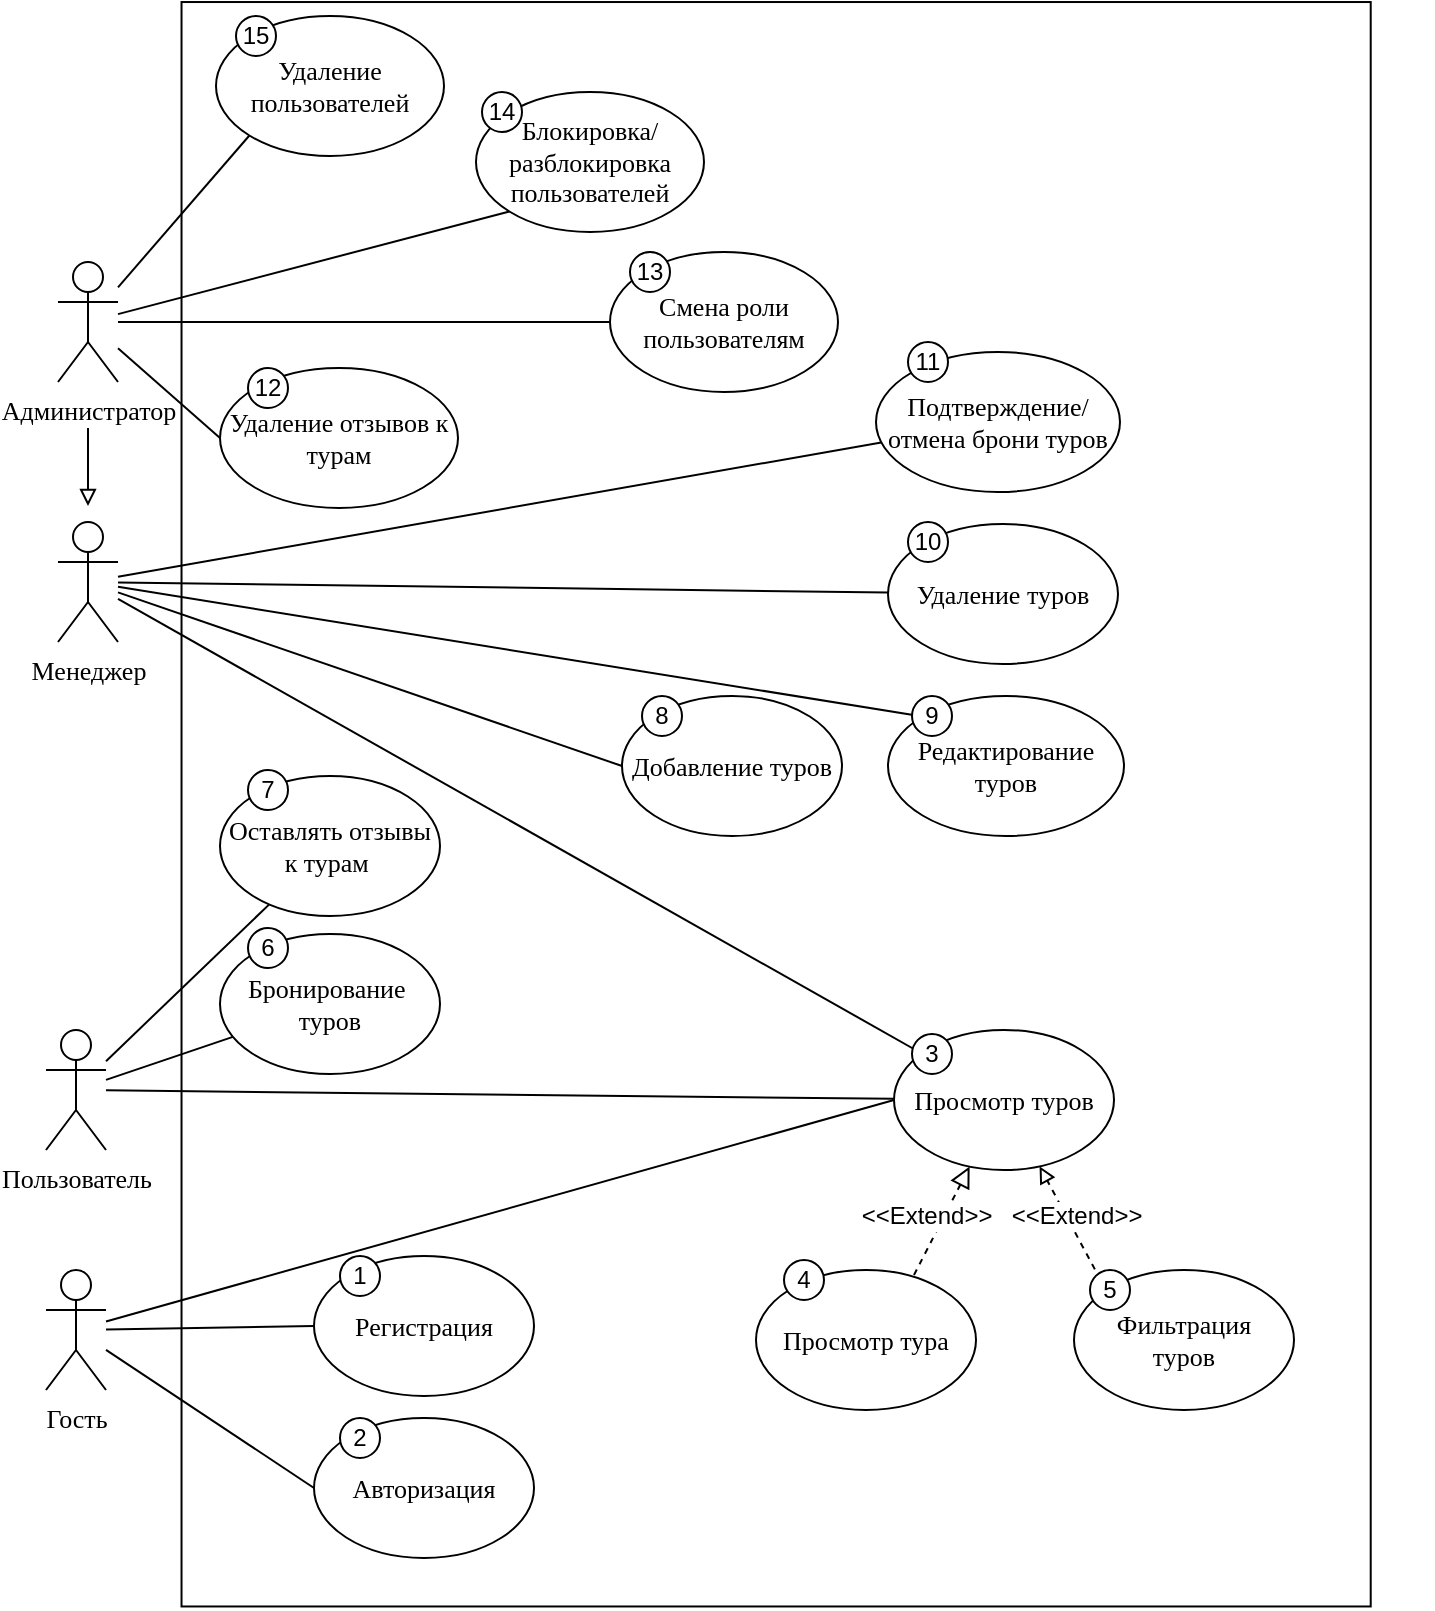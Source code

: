 <mxfile version="26.0.2">
  <diagram name="Страница — 1" id="NZbn_GLvDckBzevisfvI">
    <mxGraphModel dx="890" dy="557" grid="0" gridSize="10" guides="1" tooltips="1" connect="1" arrows="1" fold="1" page="0" pageScale="1" pageWidth="1169" pageHeight="827" math="0" shadow="0">
      <root>
        <mxCell id="0" />
        <mxCell id="1" parent="0" />
        <mxCell id="JH5U76IGOBcUqnHT-_Kr-2" value="" style="rounded=0;whiteSpace=wrap;html=1;rotation=90;" parent="1" vertex="1">
          <mxGeometry x="474.95" y="497.83" width="802.22" height="594.59" as="geometry" />
        </mxCell>
        <mxCell id="p_r1cKh_CzRkiVNsoP0s-77" style="edgeStyle=none;curved=1;rounded=0;orthogonalLoop=1;jettySize=auto;html=1;entryX=0;entryY=0.5;entryDx=0;entryDy=0;fontSize=12;startSize=8;endSize=8;endArrow=none;endFill=0;" parent="1" source="svQCepNTFexyG-QFbBfc-3" target="OeR3qFUjESxq3L1rICcf-10" edge="1">
          <mxGeometry relative="1" as="geometry" />
        </mxCell>
        <mxCell id="p_r1cKh_CzRkiVNsoP0s-78" style="edgeStyle=none;curved=1;rounded=0;orthogonalLoop=1;jettySize=auto;html=1;entryX=0;entryY=0.5;entryDx=0;entryDy=0;fontSize=12;startSize=8;endSize=8;endArrow=none;endFill=0;" parent="1" source="svQCepNTFexyG-QFbBfc-3" target="p_r1cKh_CzRkiVNsoP0s-5" edge="1">
          <mxGeometry relative="1" as="geometry" />
        </mxCell>
        <mxCell id="bwHQZoLI509qidypqNT2-47" style="rounded=0;orthogonalLoop=1;jettySize=auto;html=1;entryX=0;entryY=0.5;entryDx=0;entryDy=0;endArrow=none;endFill=0;" parent="1" source="svQCepNTFexyG-QFbBfc-3" target="JH5U76IGOBcUqnHT-_Kr-12" edge="1">
          <mxGeometry relative="1" as="geometry" />
        </mxCell>
        <mxCell id="svQCepNTFexyG-QFbBfc-3" value="Гость" style="shape=umlActor;verticalLabelPosition=bottom;verticalAlign=top;html=1;outlineConnect=0;fontFamily=Times New Roman;fontSize=13;" parent="1" vertex="1">
          <mxGeometry x="511" y="1028" width="30" height="60" as="geometry" />
        </mxCell>
        <mxCell id="OeR3qFUjESxq3L1rICcf-12" style="edgeStyle=none;shape=connector;rounded=0;orthogonalLoop=1;jettySize=auto;html=1;labelBackgroundColor=default;strokeColor=default;align=center;verticalAlign=middle;fontFamily=Helvetica;fontSize=11;fontColor=default;endArrow=none;endFill=0;" parent="1" source="svQCepNTFexyG-QFbBfc-7" target="OeR3qFUjESxq3L1rICcf-9" edge="1">
          <mxGeometry relative="1" as="geometry" />
        </mxCell>
        <mxCell id="OeR3qFUjESxq3L1rICcf-13" style="edgeStyle=none;shape=connector;rounded=0;orthogonalLoop=1;jettySize=auto;html=1;labelBackgroundColor=default;strokeColor=default;align=center;verticalAlign=middle;fontFamily=Helvetica;fontSize=11;fontColor=default;endArrow=none;endFill=0;" parent="1" source="svQCepNTFexyG-QFbBfc-7" target="OeR3qFUjESxq3L1rICcf-8" edge="1">
          <mxGeometry relative="1" as="geometry" />
        </mxCell>
        <mxCell id="bwHQZoLI509qidypqNT2-44" style="rounded=0;orthogonalLoop=1;jettySize=auto;html=1;endArrow=none;endFill=0;" parent="1" source="svQCepNTFexyG-QFbBfc-7" target="OeR3qFUjESxq3L1rICcf-10" edge="1">
          <mxGeometry relative="1" as="geometry" />
        </mxCell>
        <mxCell id="svQCepNTFexyG-QFbBfc-7" value="Пользователь" style="shape=umlActor;verticalLabelPosition=bottom;verticalAlign=top;html=1;outlineConnect=0;fontFamily=Times New Roman;fontSize=13;" parent="1" vertex="1">
          <mxGeometry x="511" y="908" width="30" height="60" as="geometry" />
        </mxCell>
        <mxCell id="JH5U76IGOBcUqnHT-_Kr-21" style="rounded=0;orthogonalLoop=1;jettySize=auto;html=1;exitX=0;exitY=0;exitDx=0;exitDy=0;dashed=1;endArrow=block;endFill=0;" parent="1" source="OeR3qFUjESxq3L1rICcf-7" target="OeR3qFUjESxq3L1rICcf-10" edge="1">
          <mxGeometry relative="1" as="geometry" />
        </mxCell>
        <mxCell id="OeR3qFUjESxq3L1rICcf-7" value="&lt;font style=&quot;font-size: 13px;&quot;&gt;Фильтрация&lt;/font&gt;&lt;div&gt;&lt;font style=&quot;font-size: 13px;&quot;&gt;туров&lt;/font&gt;&lt;/div&gt;" style="ellipse;whiteSpace=wrap;html=1;fontFamily=Times New Roman;" parent="1" vertex="1">
          <mxGeometry x="1025" y="1028" width="110" height="70" as="geometry" />
        </mxCell>
        <mxCell id="OeR3qFUjESxq3L1rICcf-8" value="&lt;font&gt;Бронирование&amp;nbsp;&lt;/font&gt;&lt;div&gt;&lt;font&gt;туров&lt;/font&gt;&lt;/div&gt;" style="ellipse;whiteSpace=wrap;html=1;fontFamily=Times New Roman;fontSize=13;" parent="1" vertex="1">
          <mxGeometry x="598" y="860" width="110" height="70" as="geometry" />
        </mxCell>
        <mxCell id="OeR3qFUjESxq3L1rICcf-9" value="&lt;font&gt;Оставлять отзывы к турам&amp;nbsp;&lt;/font&gt;" style="ellipse;whiteSpace=wrap;html=1;fontFamily=Times New Roman;fontSize=13;" parent="1" vertex="1">
          <mxGeometry x="598" y="781" width="110" height="70" as="geometry" />
        </mxCell>
        <mxCell id="p_r1cKh_CzRkiVNsoP0s-66" style="edgeStyle=none;curved=1;rounded=0;orthogonalLoop=1;jettySize=auto;html=1;entryX=0.709;entryY=0.064;entryDx=0;entryDy=0;fontSize=12;startSize=8;endSize=8;endArrow=none;endFill=0;startArrow=block;startFill=0;dashed=1;entryPerimeter=0;" parent="1" source="OeR3qFUjESxq3L1rICcf-10" target="p_r1cKh_CzRkiVNsoP0s-64" edge="1">
          <mxGeometry relative="1" as="geometry" />
        </mxCell>
        <mxCell id="OeR3qFUjESxq3L1rICcf-10" value="&lt;font style=&quot;font-size: 13px;&quot;&gt;Просмотр туров&lt;/font&gt;" style="ellipse;whiteSpace=wrap;html=1;fontFamily=Times New Roman;" parent="1" vertex="1">
          <mxGeometry x="935" y="908" width="110" height="70" as="geometry" />
        </mxCell>
        <mxCell id="Tde1RYHnbCcCl4A8BDwN-25" style="rounded=0;orthogonalLoop=1;jettySize=auto;html=1;exitX=0;exitY=0.5;exitDx=0;exitDy=0;endArrow=none;endFill=0;" parent="1" source="OeR3qFUjESxq3L1rICcf-15" target="zMWsZsheXrGuxRjLxGXC-20" edge="1">
          <mxGeometry relative="1" as="geometry" />
        </mxCell>
        <mxCell id="OeR3qFUjESxq3L1rICcf-15" value="Добавление туров" style="ellipse;whiteSpace=wrap;html=1;fontFamily=Times New Roman;fontSize=13;" parent="1" vertex="1">
          <mxGeometry x="799" y="741" width="110" height="70" as="geometry" />
        </mxCell>
        <mxCell id="Tde1RYHnbCcCl4A8BDwN-27" style="rounded=0;orthogonalLoop=1;jettySize=auto;html=1;endArrow=none;endFill=0;" parent="1" source="OeR3qFUjESxq3L1rICcf-21" target="zMWsZsheXrGuxRjLxGXC-20" edge="1">
          <mxGeometry relative="1" as="geometry" />
        </mxCell>
        <mxCell id="OeR3qFUjESxq3L1rICcf-21" value="Удаление туров" style="ellipse;whiteSpace=wrap;html=1;fontFamily=Times New Roman;fontSize=13;" parent="1" vertex="1">
          <mxGeometry x="932" y="655" width="115" height="70" as="geometry" />
        </mxCell>
        <mxCell id="bwHQZoLI509qidypqNT2-43" style="rounded=0;orthogonalLoop=1;jettySize=auto;html=1;endArrow=none;endFill=0;" parent="1" source="zMWsZsheXrGuxRjLxGXC-20" target="OeR3qFUjESxq3L1rICcf-10" edge="1">
          <mxGeometry relative="1" as="geometry" />
        </mxCell>
        <mxCell id="zMWsZsheXrGuxRjLxGXC-20" value="Менеджер" style="shape=umlActor;verticalLabelPosition=bottom;verticalAlign=top;html=1;outlineConnect=0;fontFamily=Times New Roman;fontSize=13;" parent="1" vertex="1">
          <mxGeometry x="517" y="654" width="30" height="60" as="geometry" />
        </mxCell>
        <mxCell id="Tde1RYHnbCcCl4A8BDwN-26" style="rounded=0;orthogonalLoop=1;jettySize=auto;html=1;exitX=0;exitY=0;exitDx=0;exitDy=0;endArrow=none;endFill=0;" parent="1" source="zMWsZsheXrGuxRjLxGXC-26" target="zMWsZsheXrGuxRjLxGXC-20" edge="1">
          <mxGeometry relative="1" as="geometry" />
        </mxCell>
        <mxCell id="zMWsZsheXrGuxRjLxGXC-26" value="Редактирование туров" style="ellipse;whiteSpace=wrap;html=1;fontFamily=Times New Roman;fontSize=13;" parent="1" vertex="1">
          <mxGeometry x="932" y="741" width="118" height="70" as="geometry" />
        </mxCell>
        <mxCell id="Tde1RYHnbCcCl4A8BDwN-28" style="rounded=0;orthogonalLoop=1;jettySize=auto;html=1;endArrow=none;endFill=0;" parent="1" source="zMWsZsheXrGuxRjLxGXC-27" target="zMWsZsheXrGuxRjLxGXC-20" edge="1">
          <mxGeometry relative="1" as="geometry" />
        </mxCell>
        <mxCell id="zMWsZsheXrGuxRjLxGXC-27" value="Подтверждение/отмена брони туров" style="ellipse;whiteSpace=wrap;html=1;fontFamily=Times New Roman;fontSize=13;" parent="1" vertex="1">
          <mxGeometry x="926" y="569" width="122" height="70" as="geometry" />
        </mxCell>
        <mxCell id="nBBlVvWBp2isnyXZccdl-5" style="edgeStyle=none;curved=1;rounded=0;orthogonalLoop=1;jettySize=auto;html=1;entryX=0;entryY=0.5;entryDx=0;entryDy=0;fontSize=12;startSize=8;endSize=8;endArrow=none;endFill=0;" parent="1" source="zMWsZsheXrGuxRjLxGXC-35" target="zMWsZsheXrGuxRjLxGXC-46" edge="1">
          <mxGeometry relative="1" as="geometry" />
        </mxCell>
        <mxCell id="SSumNysxTkyqhvxM6G0D-15" style="rounded=0;orthogonalLoop=1;jettySize=auto;html=1;entryX=0;entryY=1;entryDx=0;entryDy=0;endArrow=none;endFill=0;" parent="1" source="zMWsZsheXrGuxRjLxGXC-35" target="zMWsZsheXrGuxRjLxGXC-45" edge="1">
          <mxGeometry relative="1" as="geometry">
            <mxPoint x="810.0" y="461" as="targetPoint" />
          </mxGeometry>
        </mxCell>
        <mxCell id="zMWsZsheXrGuxRjLxGXC-35" value="Администратор" style="shape=umlActor;verticalLabelPosition=bottom;verticalAlign=top;html=1;outlineConnect=0;fontFamily=Times New Roman;fontSize=13;" parent="1" vertex="1">
          <mxGeometry x="517" y="524" width="30" height="60" as="geometry" />
        </mxCell>
        <mxCell id="Tde1RYHnbCcCl4A8BDwN-29" style="rounded=0;orthogonalLoop=1;jettySize=auto;html=1;exitX=0;exitY=1;exitDx=0;exitDy=0;endArrow=none;endFill=0;" parent="1" source="zMWsZsheXrGuxRjLxGXC-44" target="zMWsZsheXrGuxRjLxGXC-35" edge="1">
          <mxGeometry relative="1" as="geometry" />
        </mxCell>
        <mxCell id="zMWsZsheXrGuxRjLxGXC-44" value="Блокировка/разблокировка пользователей" style="ellipse;whiteSpace=wrap;html=1;fontFamily=Times New Roman;fontSize=13;" parent="1" vertex="1">
          <mxGeometry x="726" y="439" width="114" height="70" as="geometry" />
        </mxCell>
        <mxCell id="zMWsZsheXrGuxRjLxGXC-45" value="Удаление пользователей" style="ellipse;whiteSpace=wrap;html=1;fontFamily=Times New Roman;fontSize=13;" parent="1" vertex="1">
          <mxGeometry x="596" y="401" width="114" height="70" as="geometry" />
        </mxCell>
        <mxCell id="zMWsZsheXrGuxRjLxGXC-46" value="Удаление отзывов к турам" style="ellipse;whiteSpace=wrap;html=1;fontFamily=Times New Roman;fontSize=13;" parent="1" vertex="1">
          <mxGeometry x="598" y="577" width="119" height="70" as="geometry" />
        </mxCell>
        <mxCell id="p_r1cKh_CzRkiVNsoP0s-5" value="&lt;font style=&quot;font-size: 13px;&quot;&gt;Регистрация&lt;/font&gt;" style="ellipse;whiteSpace=wrap;html=1;fontFamily=Times New Roman;" parent="1" vertex="1">
          <mxGeometry x="645" y="1021" width="110" height="70" as="geometry" />
        </mxCell>
        <mxCell id="p_r1cKh_CzRkiVNsoP0s-27" style="edgeStyle=none;curved=1;rounded=0;orthogonalLoop=1;jettySize=auto;html=1;exitX=1;exitY=0.5;exitDx=0;exitDy=0;fontSize=12;startSize=8;endSize=8;" parent="1" edge="1">
          <mxGeometry relative="1" as="geometry">
            <mxPoint x="1194.0" y="862" as="sourcePoint" />
            <mxPoint x="1194.0" y="862" as="targetPoint" />
          </mxGeometry>
        </mxCell>
        <mxCell id="p_r1cKh_CzRkiVNsoP0s-64" value="&lt;font style=&quot;font-size: 13px;&quot;&gt;Просмотр тура&lt;/font&gt;" style="ellipse;whiteSpace=wrap;html=1;fontFamily=Times New Roman;" parent="1" vertex="1">
          <mxGeometry x="866" y="1028" width="110" height="70" as="geometry" />
        </mxCell>
        <mxCell id="p_r1cKh_CzRkiVNsoP0s-69" value="&lt;font&gt;&amp;lt;&amp;lt;Extend&amp;gt;&amp;gt;&lt;/font&gt;" style="edgeLabel;html=1;align=center;verticalAlign=middle;resizable=0;points=[];fontSize=12;" parent="1" vertex="1" connectable="0">
          <mxGeometry x="887.002" y="1009.996" as="geometry">
            <mxPoint x="64" y="-9" as="offset" />
          </mxGeometry>
        </mxCell>
        <mxCell id="JH5U76IGOBcUqnHT-_Kr-12" value="&lt;font style=&quot;font-size: 13px;&quot;&gt;Авторизация&lt;/font&gt;" style="ellipse;whiteSpace=wrap;html=1;fontFamily=Times New Roman;" parent="1" vertex="1">
          <mxGeometry x="645" y="1102" width="110" height="70" as="geometry" />
        </mxCell>
        <mxCell id="JH5U76IGOBcUqnHT-_Kr-34" style="edgeStyle=orthogonalEdgeStyle;rounded=0;orthogonalLoop=1;jettySize=auto;html=1;exitX=0.5;exitY=1;exitDx=0;exitDy=0;" parent="1" source="zMWsZsheXrGuxRjLxGXC-44" target="zMWsZsheXrGuxRjLxGXC-44" edge="1">
          <mxGeometry relative="1" as="geometry" />
        </mxCell>
        <mxCell id="bwHQZoLI509qidypqNT2-46" value="&lt;font&gt;&amp;lt;&amp;lt;Extend&amp;gt;&amp;gt;&lt;/font&gt;" style="edgeLabel;html=1;align=center;verticalAlign=middle;resizable=0;points=[];fontSize=12;" parent="1" vertex="1" connectable="0">
          <mxGeometry x="962.002" y="1009.996" as="geometry">
            <mxPoint x="64" y="-9" as="offset" />
          </mxGeometry>
        </mxCell>
        <mxCell id="bwHQZoLI509qidypqNT2-49" style="rounded=0;orthogonalLoop=1;jettySize=auto;html=1;endArrow=block;endFill=0;" parent="1" edge="1">
          <mxGeometry relative="1" as="geometry">
            <mxPoint x="532" y="607" as="sourcePoint" />
            <mxPoint x="532" y="646" as="targetPoint" />
          </mxGeometry>
        </mxCell>
        <mxCell id="Tde1RYHnbCcCl4A8BDwN-31" style="edgeStyle=orthogonalEdgeStyle;rounded=0;orthogonalLoop=1;jettySize=auto;html=1;endArrow=none;endFill=0;" parent="1" source="Tde1RYHnbCcCl4A8BDwN-13" target="zMWsZsheXrGuxRjLxGXC-35" edge="1">
          <mxGeometry relative="1" as="geometry" />
        </mxCell>
        <mxCell id="Tde1RYHnbCcCl4A8BDwN-13" value="Смена роли пользователям" style="ellipse;whiteSpace=wrap;html=1;fontFamily=Times New Roman;fontSize=13;" parent="1" vertex="1">
          <mxGeometry x="793" y="519" width="114" height="70" as="geometry" />
        </mxCell>
        <mxCell id="Tde1RYHnbCcCl4A8BDwN-33" value="1" style="ellipse;whiteSpace=wrap;html=1;aspect=fixed;" parent="1" vertex="1">
          <mxGeometry x="658" y="1021" width="20" height="20" as="geometry" />
        </mxCell>
        <mxCell id="Tde1RYHnbCcCl4A8BDwN-34" value="2" style="ellipse;whiteSpace=wrap;html=1;aspect=fixed;" parent="1" vertex="1">
          <mxGeometry x="658" y="1102" width="20" height="20" as="geometry" />
        </mxCell>
        <mxCell id="Tde1RYHnbCcCl4A8BDwN-35" value="3" style="ellipse;whiteSpace=wrap;html=1;aspect=fixed;" parent="1" vertex="1">
          <mxGeometry x="944" y="910" width="20" height="20" as="geometry" />
        </mxCell>
        <mxCell id="Tde1RYHnbCcCl4A8BDwN-36" value="4" style="ellipse;whiteSpace=wrap;html=1;aspect=fixed;" parent="1" vertex="1">
          <mxGeometry x="880" y="1023" width="20" height="20" as="geometry" />
        </mxCell>
        <mxCell id="Tde1RYHnbCcCl4A8BDwN-37" value="5" style="ellipse;whiteSpace=wrap;html=1;aspect=fixed;" parent="1" vertex="1">
          <mxGeometry x="1033" y="1028" width="20" height="20" as="geometry" />
        </mxCell>
        <mxCell id="Tde1RYHnbCcCl4A8BDwN-38" value="6" style="ellipse;whiteSpace=wrap;html=1;aspect=fixed;" parent="1" vertex="1">
          <mxGeometry x="612" y="857" width="20" height="20" as="geometry" />
        </mxCell>
        <mxCell id="Tde1RYHnbCcCl4A8BDwN-39" value="7" style="ellipse;whiteSpace=wrap;html=1;aspect=fixed;" parent="1" vertex="1">
          <mxGeometry x="612" y="778" width="20" height="20" as="geometry" />
        </mxCell>
        <mxCell id="Tde1RYHnbCcCl4A8BDwN-40" value="8" style="ellipse;whiteSpace=wrap;html=1;aspect=fixed;" parent="1" vertex="1">
          <mxGeometry x="809" y="741" width="20" height="20" as="geometry" />
        </mxCell>
        <mxCell id="Tde1RYHnbCcCl4A8BDwN-41" value="9" style="ellipse;whiteSpace=wrap;html=1;aspect=fixed;" parent="1" vertex="1">
          <mxGeometry x="944" y="741" width="20" height="20" as="geometry" />
        </mxCell>
        <mxCell id="Tde1RYHnbCcCl4A8BDwN-42" value="10" style="ellipse;whiteSpace=wrap;html=1;aspect=fixed;" parent="1" vertex="1">
          <mxGeometry x="942" y="654" width="20" height="20" as="geometry" />
        </mxCell>
        <mxCell id="Tde1RYHnbCcCl4A8BDwN-43" value="11" style="ellipse;whiteSpace=wrap;html=1;aspect=fixed;" parent="1" vertex="1">
          <mxGeometry x="942" y="564" width="20" height="20" as="geometry" />
        </mxCell>
        <mxCell id="Tde1RYHnbCcCl4A8BDwN-44" value="12" style="ellipse;whiteSpace=wrap;html=1;aspect=fixed;" parent="1" vertex="1">
          <mxGeometry x="612" y="577" width="20" height="20" as="geometry" />
        </mxCell>
        <mxCell id="Tde1RYHnbCcCl4A8BDwN-45" value="15" style="ellipse;whiteSpace=wrap;html=1;aspect=fixed;" parent="1" vertex="1">
          <mxGeometry x="606" y="401" width="20" height="20" as="geometry" />
        </mxCell>
        <mxCell id="Tde1RYHnbCcCl4A8BDwN-46" value="14" style="ellipse;whiteSpace=wrap;html=1;aspect=fixed;" parent="1" vertex="1">
          <mxGeometry x="729" y="439" width="20" height="20" as="geometry" />
        </mxCell>
        <mxCell id="Tde1RYHnbCcCl4A8BDwN-47" value="13" style="ellipse;whiteSpace=wrap;html=1;aspect=fixed;" parent="1" vertex="1">
          <mxGeometry x="803" y="519" width="20" height="20" as="geometry" />
        </mxCell>
      </root>
    </mxGraphModel>
  </diagram>
</mxfile>
